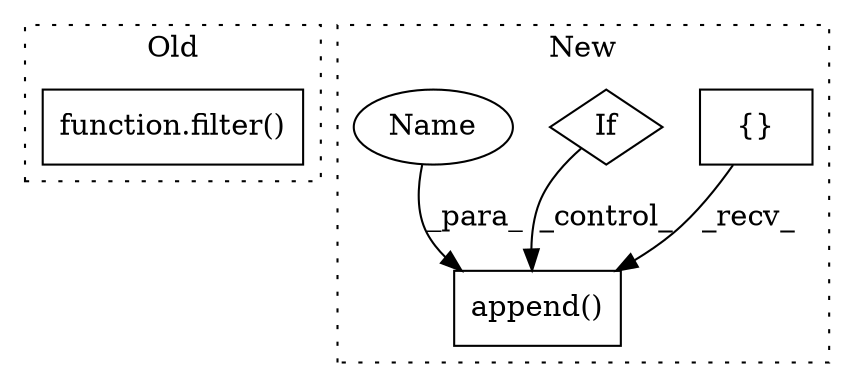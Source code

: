 digraph G {
subgraph cluster0 {
1 [label="function.filter()" a="75" s="25486,25549" l="7,1" shape="box"];
label = "Old";
style="dotted";
}
subgraph cluster1 {
2 [label="append()" a="75" s="25695,25737" l="40,1" shape="box"];
3 [label="{}" a="59" s="25359,25359" l="2,1" shape="box"];
4 [label="If" a="96" s="25631" l="0" shape="diamond"];
5 [label="Name" a="87" s="25735" l="2" shape="ellipse"];
label = "New";
style="dotted";
}
3 -> 2 [label="_recv_"];
4 -> 2 [label="_control_"];
5 -> 2 [label="_para_"];
}